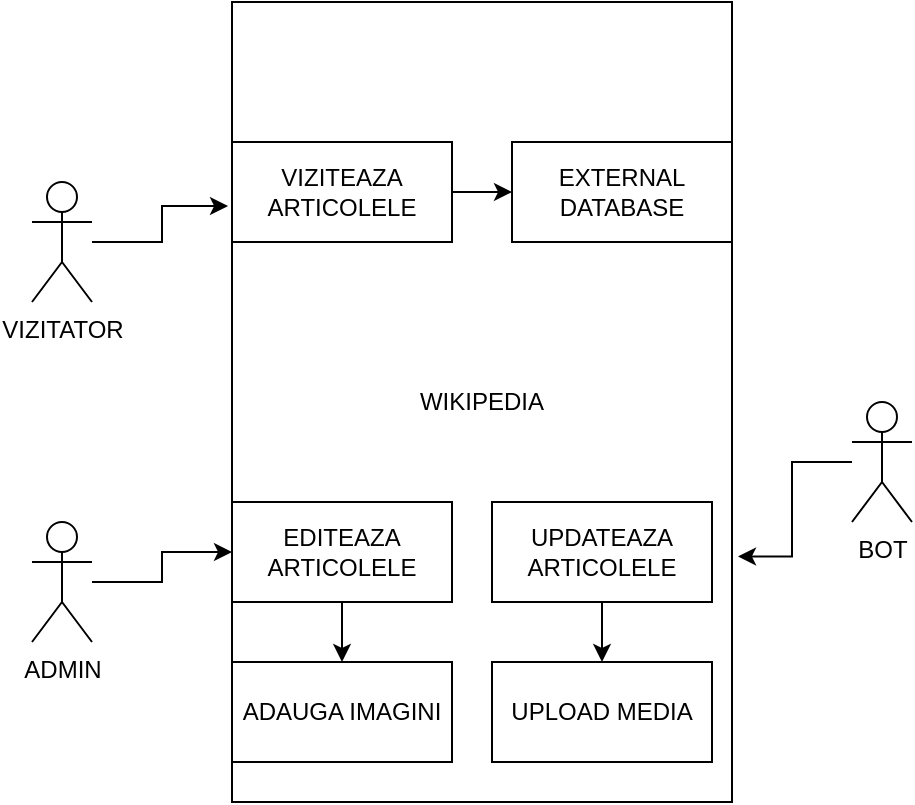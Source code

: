 <mxfile version="25.0.3">
  <diagram name="Page-1" id="rWMGh9NSeRcNj_KPvd-Q">
    <mxGraphModel dx="818" dy="606" grid="1" gridSize="10" guides="1" tooltips="1" connect="1" arrows="1" fold="1" page="1" pageScale="1" pageWidth="850" pageHeight="1100" math="0" shadow="0">
      <root>
        <mxCell id="0" />
        <mxCell id="1" parent="0" />
        <mxCell id="LH28HARHljUzo6iZVthO-1" value="WIKIPEDIA" style="html=1;dropTarget=0;whiteSpace=wrap;" vertex="1" parent="1">
          <mxGeometry x="210" y="10" width="250" height="400" as="geometry" />
        </mxCell>
        <mxCell id="LH28HARHljUzo6iZVthO-23" style="edgeStyle=orthogonalEdgeStyle;rounded=0;orthogonalLoop=1;jettySize=auto;html=1;entryX=-0.018;entryY=0.64;entryDx=0;entryDy=0;entryPerimeter=0;" edge="1" parent="1" source="LH28HARHljUzo6iZVthO-3" target="LH28HARHljUzo6iZVthO-16">
          <mxGeometry relative="1" as="geometry">
            <mxPoint x="200" y="110" as="targetPoint" />
          </mxGeometry>
        </mxCell>
        <mxCell id="LH28HARHljUzo6iZVthO-3" value="VIZITATOR" style="shape=umlActor;verticalLabelPosition=bottom;verticalAlign=top;html=1;" vertex="1" parent="1">
          <mxGeometry x="110" y="100" width="30" height="60" as="geometry" />
        </mxCell>
        <mxCell id="LH28HARHljUzo6iZVthO-24" style="edgeStyle=orthogonalEdgeStyle;rounded=0;orthogonalLoop=1;jettySize=auto;html=1;entryX=0;entryY=0.5;entryDx=0;entryDy=0;" edge="1" parent="1" source="LH28HARHljUzo6iZVthO-4" target="LH28HARHljUzo6iZVthO-18">
          <mxGeometry relative="1" as="geometry" />
        </mxCell>
        <mxCell id="LH28HARHljUzo6iZVthO-4" value="ADMIN" style="shape=umlActor;verticalLabelPosition=bottom;verticalAlign=top;html=1;" vertex="1" parent="1">
          <mxGeometry x="110" y="270" width="30" height="60" as="geometry" />
        </mxCell>
        <mxCell id="LH28HARHljUzo6iZVthO-5" value="BOT" style="shape=umlActor;verticalLabelPosition=bottom;verticalAlign=top;html=1;" vertex="1" parent="1">
          <mxGeometry x="520" y="210" width="30" height="60" as="geometry" />
        </mxCell>
        <mxCell id="LH28HARHljUzo6iZVthO-22" value="" style="edgeStyle=orthogonalEdgeStyle;rounded=0;orthogonalLoop=1;jettySize=auto;html=1;" edge="1" parent="1" source="LH28HARHljUzo6iZVthO-16" target="LH28HARHljUzo6iZVthO-21">
          <mxGeometry relative="1" as="geometry" />
        </mxCell>
        <mxCell id="LH28HARHljUzo6iZVthO-16" value="VIZITEAZA ARTICOLELE" style="html=1;whiteSpace=wrap;" vertex="1" parent="1">
          <mxGeometry x="210" y="80" width="110" height="50" as="geometry" />
        </mxCell>
        <mxCell id="LH28HARHljUzo6iZVthO-28" value="" style="edgeStyle=orthogonalEdgeStyle;rounded=0;orthogonalLoop=1;jettySize=auto;html=1;" edge="1" parent="1" source="LH28HARHljUzo6iZVthO-18" target="LH28HARHljUzo6iZVthO-27">
          <mxGeometry relative="1" as="geometry" />
        </mxCell>
        <mxCell id="LH28HARHljUzo6iZVthO-18" value="EDITEAZA ARTICOLELE" style="html=1;whiteSpace=wrap;" vertex="1" parent="1">
          <mxGeometry x="210" y="260" width="110" height="50" as="geometry" />
        </mxCell>
        <mxCell id="LH28HARHljUzo6iZVthO-26" value="" style="edgeStyle=orthogonalEdgeStyle;rounded=0;orthogonalLoop=1;jettySize=auto;html=1;" edge="1" parent="1" source="LH28HARHljUzo6iZVthO-19" target="LH28HARHljUzo6iZVthO-25">
          <mxGeometry relative="1" as="geometry" />
        </mxCell>
        <mxCell id="LH28HARHljUzo6iZVthO-19" value="UPDATEAZA ARTICOLELE" style="html=1;whiteSpace=wrap;" vertex="1" parent="1">
          <mxGeometry x="340" y="260" width="110" height="50" as="geometry" />
        </mxCell>
        <mxCell id="LH28HARHljUzo6iZVthO-20" style="edgeStyle=orthogonalEdgeStyle;rounded=0;orthogonalLoop=1;jettySize=auto;html=1;entryX=1.012;entryY=0.693;entryDx=0;entryDy=0;entryPerimeter=0;" edge="1" parent="1" source="LH28HARHljUzo6iZVthO-5" target="LH28HARHljUzo6iZVthO-1">
          <mxGeometry relative="1" as="geometry" />
        </mxCell>
        <mxCell id="LH28HARHljUzo6iZVthO-21" value="EXTERNAL DATABASE" style="html=1;whiteSpace=wrap;" vertex="1" parent="1">
          <mxGeometry x="350" y="80" width="110" height="50" as="geometry" />
        </mxCell>
        <mxCell id="LH28HARHljUzo6iZVthO-25" value="UPLOAD MEDIA" style="html=1;whiteSpace=wrap;" vertex="1" parent="1">
          <mxGeometry x="340" y="340" width="110" height="50" as="geometry" />
        </mxCell>
        <mxCell id="LH28HARHljUzo6iZVthO-27" value="ADAUGA IMAGINI" style="html=1;whiteSpace=wrap;" vertex="1" parent="1">
          <mxGeometry x="210" y="340" width="110" height="50" as="geometry" />
        </mxCell>
      </root>
    </mxGraphModel>
  </diagram>
</mxfile>
